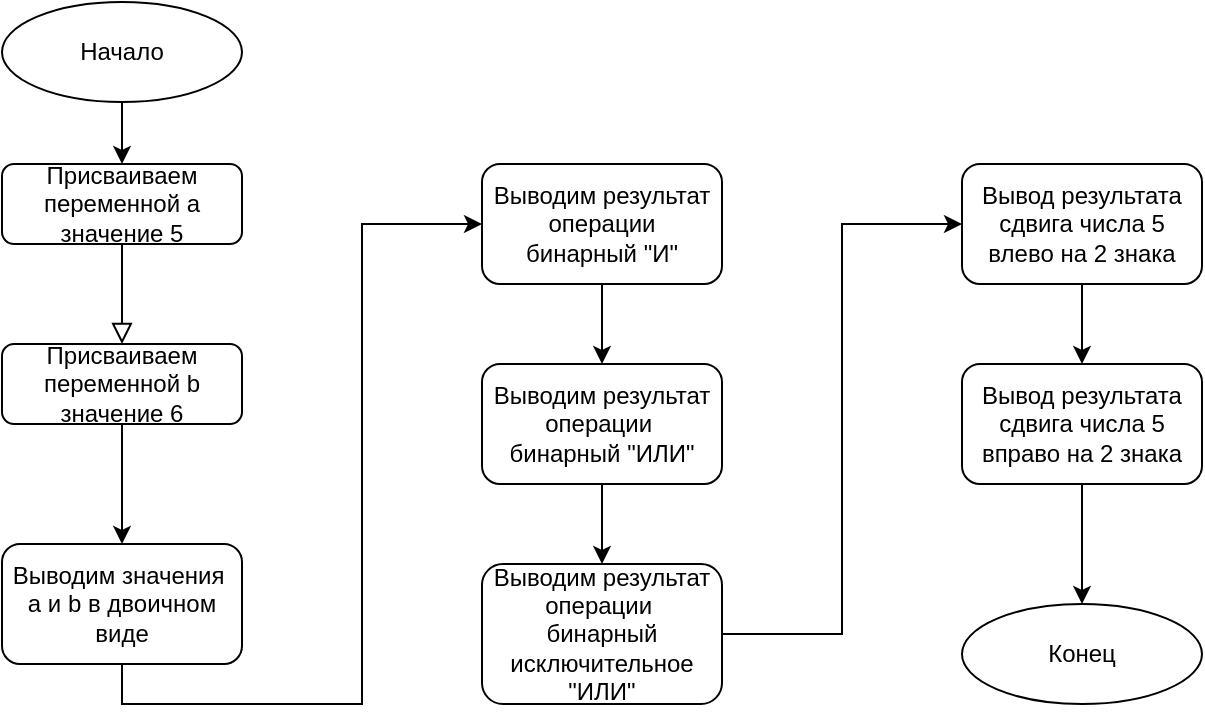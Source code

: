 <mxfile version="13.3.9" type="device" pages="4"><diagram id="C5RBs43oDa-KdzZeNtuy" name="les_1_task_1"><mxGraphModel dx="1224" dy="756" grid="1" gridSize="10" guides="1" tooltips="1" connect="1" arrows="1" fold="1" page="1" pageScale="1" pageWidth="827" pageHeight="1169" math="0" shadow="0"><root><mxCell id="WIyWlLk6GJQsqaUBKTNV-0"/><mxCell id="WIyWlLk6GJQsqaUBKTNV-1" parent="WIyWlLk6GJQsqaUBKTNV-0"/><mxCell id="WIyWlLk6GJQsqaUBKTNV-2" value="" style="rounded=0;html=1;jettySize=auto;orthogonalLoop=1;fontSize=11;endArrow=block;endFill=0;endSize=8;strokeWidth=1;shadow=0;labelBackgroundColor=none;edgeStyle=orthogonalEdgeStyle;" parent="WIyWlLk6GJQsqaUBKTNV-1" source="WIyWlLk6GJQsqaUBKTNV-3" edge="1"><mxGeometry relative="1" as="geometry"><mxPoint x="220" y="211" as="targetPoint"/></mxGeometry></mxCell><mxCell id="WIyWlLk6GJQsqaUBKTNV-3" value="Присваиваем переменной a значение 5" style="rounded=1;whiteSpace=wrap;html=1;fontSize=12;glass=0;strokeWidth=1;shadow=0;" parent="WIyWlLk6GJQsqaUBKTNV-1" vertex="1"><mxGeometry x="160" y="121" width="120" height="40" as="geometry"/></mxCell><mxCell id="WIyWlLk6GJQsqaUBKTNV-7" value="Присваиваем переменной b значение 6" style="rounded=1;whiteSpace=wrap;html=1;fontSize=12;glass=0;strokeWidth=1;shadow=0;" parent="WIyWlLk6GJQsqaUBKTNV-1" vertex="1"><mxGeometry x="160" y="211" width="120" height="40" as="geometry"/></mxCell><mxCell id="BWlU19CfNHqlVwJHydzv-1" value="" style="endArrow=classic;html=1;exitX=0.5;exitY=1;exitDx=0;exitDy=0;" edge="1" parent="WIyWlLk6GJQsqaUBKTNV-1" source="WIyWlLk6GJQsqaUBKTNV-7"><mxGeometry width="50" height="50" relative="1" as="geometry"><mxPoint x="390" y="451" as="sourcePoint"/><mxPoint x="220" y="311" as="targetPoint"/></mxGeometry></mxCell><mxCell id="BWlU19CfNHqlVwJHydzv-10" style="edgeStyle=orthogonalEdgeStyle;rounded=0;orthogonalLoop=1;jettySize=auto;html=1;exitX=0.5;exitY=1;exitDx=0;exitDy=0;entryX=0;entryY=0.5;entryDx=0;entryDy=0;entryPerimeter=0;" edge="1" parent="WIyWlLk6GJQsqaUBKTNV-1" source="BWlU19CfNHqlVwJHydzv-2" target="BWlU19CfNHqlVwJHydzv-3"><mxGeometry relative="1" as="geometry"><mxPoint x="340" y="141" as="targetPoint"/><Array as="points"><mxPoint x="220" y="391"/><mxPoint x="340" y="391"/><mxPoint x="340" y="151"/></Array></mxGeometry></mxCell><mxCell id="BWlU19CfNHqlVwJHydzv-2" value="Выводим значения&amp;nbsp; a и b в двоичном виде" style="rounded=1;whiteSpace=wrap;html=1;" vertex="1" parent="WIyWlLk6GJQsqaUBKTNV-1"><mxGeometry x="160" y="311" width="120" height="60" as="geometry"/></mxCell><mxCell id="BWlU19CfNHqlVwJHydzv-8" style="edgeStyle=orthogonalEdgeStyle;rounded=0;orthogonalLoop=1;jettySize=auto;html=1;exitX=0.5;exitY=1;exitDx=0;exitDy=0;entryX=0.5;entryY=0;entryDx=0;entryDy=0;" edge="1" parent="WIyWlLk6GJQsqaUBKTNV-1" source="BWlU19CfNHqlVwJHydzv-3" target="BWlU19CfNHqlVwJHydzv-4"><mxGeometry relative="1" as="geometry"/></mxCell><mxCell id="BWlU19CfNHqlVwJHydzv-3" value="Выводим результат операции &lt;br&gt;бинарный &quot;И&quot;" style="rounded=1;whiteSpace=wrap;html=1;" vertex="1" parent="WIyWlLk6GJQsqaUBKTNV-1"><mxGeometry x="400" y="121" width="120" height="60" as="geometry"/></mxCell><mxCell id="BWlU19CfNHqlVwJHydzv-9" style="edgeStyle=orthogonalEdgeStyle;rounded=0;orthogonalLoop=1;jettySize=auto;html=1;exitX=0.5;exitY=1;exitDx=0;exitDy=0;entryX=0.5;entryY=0;entryDx=0;entryDy=0;" edge="1" parent="WIyWlLk6GJQsqaUBKTNV-1" source="BWlU19CfNHqlVwJHydzv-4" target="BWlU19CfNHqlVwJHydzv-5"><mxGeometry relative="1" as="geometry"/></mxCell><mxCell id="BWlU19CfNHqlVwJHydzv-4" value="&lt;span&gt;Выводим результат операции&amp;nbsp;&lt;/span&gt;&lt;br&gt;&lt;span&gt;бинарный &quot;ИЛИ&quot;&lt;/span&gt;" style="rounded=1;whiteSpace=wrap;html=1;" vertex="1" parent="WIyWlLk6GJQsqaUBKTNV-1"><mxGeometry x="400" y="221" width="120" height="60" as="geometry"/></mxCell><mxCell id="BWlU19CfNHqlVwJHydzv-13" style="edgeStyle=orthogonalEdgeStyle;rounded=0;orthogonalLoop=1;jettySize=auto;html=1;entryX=0;entryY=0.5;entryDx=0;entryDy=0;" edge="1" parent="WIyWlLk6GJQsqaUBKTNV-1" source="BWlU19CfNHqlVwJHydzv-5" target="BWlU19CfNHqlVwJHydzv-11"><mxGeometry relative="1" as="geometry"/></mxCell><mxCell id="BWlU19CfNHqlVwJHydzv-5" value="&lt;span&gt;Выводим результат операции&amp;nbsp;&lt;/span&gt;&lt;br&gt;&lt;span&gt;бинарный исключительное &quot;ИЛИ&quot;&lt;/span&gt;" style="rounded=1;whiteSpace=wrap;html=1;" vertex="1" parent="WIyWlLk6GJQsqaUBKTNV-1"><mxGeometry x="400" y="321" width="120" height="70" as="geometry"/></mxCell><mxCell id="BWlU19CfNHqlVwJHydzv-14" style="edgeStyle=orthogonalEdgeStyle;rounded=0;orthogonalLoop=1;jettySize=auto;html=1;exitX=0.5;exitY=1;exitDx=0;exitDy=0;entryX=0.5;entryY=0;entryDx=0;entryDy=0;" edge="1" parent="WIyWlLk6GJQsqaUBKTNV-1" source="BWlU19CfNHqlVwJHydzv-11" target="BWlU19CfNHqlVwJHydzv-12"><mxGeometry relative="1" as="geometry"/></mxCell><mxCell id="BWlU19CfNHqlVwJHydzv-11" value="Вывод результата сдвига числа 5 влево на 2 знака" style="rounded=1;whiteSpace=wrap;html=1;" vertex="1" parent="WIyWlLk6GJQsqaUBKTNV-1"><mxGeometry x="640" y="121" width="120" height="60" as="geometry"/></mxCell><mxCell id="_uPNnv_H3X6zY2mk9ymD-3" style="edgeStyle=orthogonalEdgeStyle;rounded=0;orthogonalLoop=1;jettySize=auto;html=1;exitX=0.5;exitY=1;exitDx=0;exitDy=0;entryX=0.5;entryY=0;entryDx=0;entryDy=0;" edge="1" parent="WIyWlLk6GJQsqaUBKTNV-1" source="BWlU19CfNHqlVwJHydzv-12" target="_uPNnv_H3X6zY2mk9ymD-2"><mxGeometry relative="1" as="geometry"/></mxCell><mxCell id="BWlU19CfNHqlVwJHydzv-12" value="&lt;span&gt;Вывод результата сдвига числа 5 вправо на 2 знака&lt;/span&gt;" style="rounded=1;whiteSpace=wrap;html=1;" vertex="1" parent="WIyWlLk6GJQsqaUBKTNV-1"><mxGeometry x="640" y="221" width="120" height="60" as="geometry"/></mxCell><mxCell id="_uPNnv_H3X6zY2mk9ymD-1" style="edgeStyle=orthogonalEdgeStyle;rounded=0;orthogonalLoop=1;jettySize=auto;html=1;entryX=0.5;entryY=0;entryDx=0;entryDy=0;" edge="1" parent="WIyWlLk6GJQsqaUBKTNV-1" source="_uPNnv_H3X6zY2mk9ymD-0" target="WIyWlLk6GJQsqaUBKTNV-3"><mxGeometry relative="1" as="geometry"/></mxCell><mxCell id="_uPNnv_H3X6zY2mk9ymD-0" value="Начало" style="ellipse;whiteSpace=wrap;html=1;" vertex="1" parent="WIyWlLk6GJQsqaUBKTNV-1"><mxGeometry x="160" y="40" width="120" height="50" as="geometry"/></mxCell><mxCell id="_uPNnv_H3X6zY2mk9ymD-2" value="Конец" style="ellipse;whiteSpace=wrap;html=1;" vertex="1" parent="WIyWlLk6GJQsqaUBKTNV-1"><mxGeometry x="640" y="341" width="120" height="50" as="geometry"/></mxCell></root></mxGraphModel></diagram><diagram id="7rveNoVMouFriO9J-s_t" name="les_1_task_2"><mxGraphModel dx="1224" dy="756" grid="1" gridSize="10" guides="1" tooltips="1" connect="1" arrows="1" fold="1" page="1" pageScale="1" pageWidth="827" pageHeight="1169" math="0" shadow="0"><root><mxCell id="89UFdfuJLNzqZZX1pk9C-0"/><mxCell id="89UFdfuJLNzqZZX1pk9C-1" parent="89UFdfuJLNzqZZX1pk9C-0"/><mxCell id="89UFdfuJLNzqZZX1pk9C-6" style="edgeStyle=orthogonalEdgeStyle;rounded=0;orthogonalLoop=1;jettySize=auto;html=1;exitX=0.5;exitY=1;exitDx=0;exitDy=0;entryX=0.5;entryY=0;entryDx=0;entryDy=0;" edge="1" parent="89UFdfuJLNzqZZX1pk9C-1" source="89UFdfuJLNzqZZX1pk9C-2" target="89UFdfuJLNzqZZX1pk9C-3"><mxGeometry relative="1" as="geometry"/></mxCell><mxCell id="89UFdfuJLNzqZZX1pk9C-2" value="Вывод приглашения ввести год." style="rounded=1;whiteSpace=wrap;html=1;" vertex="1" parent="89UFdfuJLNzqZZX1pk9C-1"><mxGeometry x="202.5" y="120" width="120" height="60" as="geometry"/></mxCell><mxCell id="89UFdfuJLNzqZZX1pk9C-7" style="edgeStyle=orthogonalEdgeStyle;rounded=0;orthogonalLoop=1;jettySize=auto;html=1;exitX=0.5;exitY=1;exitDx=0;exitDy=0;entryX=0.5;entryY=0;entryDx=0;entryDy=0;" edge="1" parent="89UFdfuJLNzqZZX1pk9C-1" source="89UFdfuJLNzqZZX1pk9C-3" target="89UFdfuJLNzqZZX1pk9C-5"><mxGeometry relative="1" as="geometry"/></mxCell><mxCell id="89UFdfuJLNzqZZX1pk9C-3" value="Ввод года с клавиатуры." style="rounded=1;whiteSpace=wrap;html=1;" vertex="1" parent="89UFdfuJLNzqZZX1pk9C-1"><mxGeometry x="202.5" y="240" width="120" height="60" as="geometry"/></mxCell><mxCell id="89UFdfuJLNzqZZX1pk9C-12" style="edgeStyle=orthogonalEdgeStyle;rounded=0;orthogonalLoop=1;jettySize=auto;html=1;exitX=1;exitY=0.5;exitDx=0;exitDy=0;entryX=0;entryY=0.5;entryDx=0;entryDy=0;" edge="1" parent="89UFdfuJLNzqZZX1pk9C-1" source="89UFdfuJLNzqZZX1pk9C-5" target="89UFdfuJLNzqZZX1pk9C-8"><mxGeometry relative="1" as="geometry"/></mxCell><mxCell id="89UFdfuJLNzqZZX1pk9C-18" style="edgeStyle=orthogonalEdgeStyle;rounded=0;orthogonalLoop=1;jettySize=auto;html=1;exitX=0.5;exitY=1;exitDx=0;exitDy=0;entryX=0.5;entryY=0;entryDx=0;entryDy=0;" edge="1" parent="89UFdfuJLNzqZZX1pk9C-1" source="89UFdfuJLNzqZZX1pk9C-5" target="89UFdfuJLNzqZZX1pk9C-16"><mxGeometry relative="1" as="geometry"/></mxCell><mxCell id="89UFdfuJLNzqZZX1pk9C-5" value="&lt;br&gt;Проверка условий:&lt;br&gt;число (кратно 4 &lt;br&gt;и не кратно 100)&lt;br&gt;или&lt;br&gt;кратно 400" style="rhombus;whiteSpace=wrap;html=1;" vertex="1" parent="89UFdfuJLNzqZZX1pk9C-1"><mxGeometry x="165" y="350" width="195" height="160" as="geometry"/></mxCell><mxCell id="zxNW2bLWrSwzL7csbd6v-4" style="edgeStyle=orthogonalEdgeStyle;rounded=0;orthogonalLoop=1;jettySize=auto;html=1;exitX=0.5;exitY=1;exitDx=0;exitDy=0;entryX=0.5;entryY=0;entryDx=0;entryDy=0;" edge="1" parent="89UFdfuJLNzqZZX1pk9C-1" source="89UFdfuJLNzqZZX1pk9C-8" target="zxNW2bLWrSwzL7csbd6v-2"><mxGeometry relative="1" as="geometry"/></mxCell><mxCell id="89UFdfuJLNzqZZX1pk9C-8" value="Год високосный" style="rounded=1;whiteSpace=wrap;html=1;" vertex="1" parent="89UFdfuJLNzqZZX1pk9C-1"><mxGeometry x="430" y="400" width="120" height="60" as="geometry"/></mxCell><mxCell id="89UFdfuJLNzqZZX1pk9C-13" value="Да" style="text;html=1;strokeColor=none;fillColor=none;align=center;verticalAlign=middle;whiteSpace=wrap;rounded=0;" vertex="1" parent="89UFdfuJLNzqZZX1pk9C-1"><mxGeometry x="370" y="410" width="40" height="20" as="geometry"/></mxCell><mxCell id="zxNW2bLWrSwzL7csbd6v-3" style="edgeStyle=orthogonalEdgeStyle;rounded=0;orthogonalLoop=1;jettySize=auto;html=1;exitX=1;exitY=0.5;exitDx=0;exitDy=0;entryX=0;entryY=0.5;entryDx=0;entryDy=0;" edge="1" parent="89UFdfuJLNzqZZX1pk9C-1" source="89UFdfuJLNzqZZX1pk9C-16" target="zxNW2bLWrSwzL7csbd6v-2"><mxGeometry relative="1" as="geometry"/></mxCell><mxCell id="89UFdfuJLNzqZZX1pk9C-16" value="Год не високосный" style="rounded=1;whiteSpace=wrap;html=1;" vertex="1" parent="89UFdfuJLNzqZZX1pk9C-1"><mxGeometry x="202.5" y="590" width="120" height="60" as="geometry"/></mxCell><mxCell id="89UFdfuJLNzqZZX1pk9C-19" value="Нет" style="text;html=1;strokeColor=none;fillColor=none;align=center;verticalAlign=middle;whiteSpace=wrap;rounded=0;" vertex="1" parent="89UFdfuJLNzqZZX1pk9C-1"><mxGeometry x="271" y="531" width="40" height="20" as="geometry"/></mxCell><mxCell id="zxNW2bLWrSwzL7csbd6v-1" style="edgeStyle=orthogonalEdgeStyle;rounded=0;orthogonalLoop=1;jettySize=auto;html=1;exitX=0.5;exitY=1;exitDx=0;exitDy=0;entryX=0.5;entryY=0;entryDx=0;entryDy=0;" edge="1" parent="89UFdfuJLNzqZZX1pk9C-1" source="zxNW2bLWrSwzL7csbd6v-0" target="89UFdfuJLNzqZZX1pk9C-2"><mxGeometry relative="1" as="geometry"/></mxCell><mxCell id="zxNW2bLWrSwzL7csbd6v-0" value="Начало" style="ellipse;whiteSpace=wrap;html=1;" vertex="1" parent="89UFdfuJLNzqZZX1pk9C-1"><mxGeometry x="202" y="40" width="120" height="50" as="geometry"/></mxCell><mxCell id="zxNW2bLWrSwzL7csbd6v-2" value="Конец" style="ellipse;whiteSpace=wrap;html=1;" vertex="1" parent="89UFdfuJLNzqZZX1pk9C-1"><mxGeometry x="430" y="595" width="120" height="50" as="geometry"/></mxCell></root></mxGraphModel></diagram><diagram id="2ejT_Cua_90IormAUCT_" name="les_1_task_3"><mxGraphModel dx="1224" dy="756" grid="1" gridSize="10" guides="1" tooltips="1" connect="1" arrows="1" fold="1" page="1" pageScale="1" pageWidth="827" pageHeight="1169" math="0" shadow="0"><root><mxCell id="Fubr0ilRtAb6-YOHrpRH-0"/><mxCell id="Fubr0ilRtAb6-YOHrpRH-1" parent="Fubr0ilRtAb6-YOHrpRH-0"/><mxCell id="PZ_BJ-1PwdEp5Oevfukh-4" style="edgeStyle=orthogonalEdgeStyle;rounded=0;orthogonalLoop=1;jettySize=auto;html=1;exitX=0.5;exitY=1;exitDx=0;exitDy=0;entryX=0.5;entryY=0;entryDx=0;entryDy=0;" edge="1" parent="Fubr0ilRtAb6-YOHrpRH-1" source="PZ_BJ-1PwdEp5Oevfukh-0" target="PZ_BJ-1PwdEp5Oevfukh-1"><mxGeometry relative="1" as="geometry"/></mxCell><mxCell id="PZ_BJ-1PwdEp5Oevfukh-0" value="Начало" style="ellipse;whiteSpace=wrap;html=1;" vertex="1" parent="Fubr0ilRtAb6-YOHrpRH-1"><mxGeometry x="120" y="40" width="120" height="50" as="geometry"/></mxCell><mxCell id="PZ_BJ-1PwdEp5Oevfukh-5" style="edgeStyle=orthogonalEdgeStyle;rounded=0;orthogonalLoop=1;jettySize=auto;html=1;exitX=0.5;exitY=1;exitDx=0;exitDy=0;entryX=0.5;entryY=0;entryDx=0;entryDy=0;" edge="1" parent="Fubr0ilRtAb6-YOHrpRH-1" source="PZ_BJ-1PwdEp5Oevfukh-1" target="PZ_BJ-1PwdEp5Oevfukh-2"><mxGeometry relative="1" as="geometry"/></mxCell><mxCell id="PZ_BJ-1PwdEp5Oevfukh-1" value="Ввод координат&lt;br&gt;&amp;nbsp;X1 и Y1&lt;br&gt;первой точки" style="rounded=1;whiteSpace=wrap;html=1;" vertex="1" parent="Fubr0ilRtAb6-YOHrpRH-1"><mxGeometry x="120" y="140" width="120" height="60" as="geometry"/></mxCell><mxCell id="PZ_BJ-1PwdEp5Oevfukh-7" style="edgeStyle=orthogonalEdgeStyle;rounded=0;orthogonalLoop=1;jettySize=auto;html=1;exitX=1;exitY=0.5;exitDx=0;exitDy=0;entryX=0;entryY=0.5;entryDx=0;entryDy=0;" edge="1" parent="Fubr0ilRtAb6-YOHrpRH-1" source="PZ_BJ-1PwdEp5Oevfukh-2" target="PZ_BJ-1PwdEp5Oevfukh-3"><mxGeometry relative="1" as="geometry"/></mxCell><mxCell id="PZ_BJ-1PwdEp5Oevfukh-2" value="Ввод координат&lt;br&gt;&amp;nbsp;X2 и Y2&lt;br&gt;второй&amp;nbsp;точки" style="rounded=1;whiteSpace=wrap;html=1;" vertex="1" parent="Fubr0ilRtAb6-YOHrpRH-1"><mxGeometry x="120" y="240" width="120" height="60" as="geometry"/></mxCell><mxCell id="PZ_BJ-1PwdEp5Oevfukh-8" style="edgeStyle=orthogonalEdgeStyle;rounded=0;orthogonalLoop=1;jettySize=auto;html=1;exitX=0.5;exitY=1;exitDx=0;exitDy=0;" edge="1" parent="Fubr0ilRtAb6-YOHrpRH-1" source="PZ_BJ-1PwdEp5Oevfukh-3" target="PZ_BJ-1PwdEp5Oevfukh-6"><mxGeometry relative="1" as="geometry"/></mxCell><mxCell id="PZ_BJ-1PwdEp5Oevfukh-3" value="Расчёт коэфф.&lt;br&gt;K и С:&lt;br&gt;K = (Y1-Y2)/(X2-X1)&lt;br&gt;C = (X1*Y2 - X2*Y1) / (X2 - X1)" style="rounded=1;whiteSpace=wrap;html=1;" vertex="1" parent="Fubr0ilRtAb6-YOHrpRH-1"><mxGeometry x="360" y="80" width="180" height="80" as="geometry"/></mxCell><mxCell id="PZ_BJ-1PwdEp5Oevfukh-10" style="edgeStyle=orthogonalEdgeStyle;rounded=0;orthogonalLoop=1;jettySize=auto;html=1;exitX=0.5;exitY=1;exitDx=0;exitDy=0;entryX=0.5;entryY=0;entryDx=0;entryDy=0;" edge="1" parent="Fubr0ilRtAb6-YOHrpRH-1" source="PZ_BJ-1PwdEp5Oevfukh-6" target="PZ_BJ-1PwdEp5Oevfukh-9"><mxGeometry relative="1" as="geometry"/></mxCell><mxCell id="PZ_BJ-1PwdEp5Oevfukh-6" value="Вывод уравнения прямой:&lt;br&gt;Y = KX +C" style="rounded=1;whiteSpace=wrap;html=1;" vertex="1" parent="Fubr0ilRtAb6-YOHrpRH-1"><mxGeometry x="390" y="200" width="120" height="60" as="geometry"/></mxCell><mxCell id="PZ_BJ-1PwdEp5Oevfukh-9" value="Конец" style="ellipse;whiteSpace=wrap;html=1;" vertex="1" parent="Fubr0ilRtAb6-YOHrpRH-1"><mxGeometry x="390" y="310" width="120" height="50" as="geometry"/></mxCell></root></mxGraphModel></diagram><diagram id="Ndx-E9HcRW4UPkSmqvYu" name="les_1_task_4"><mxGraphModel dx="1224" dy="756" grid="1" gridSize="10" guides="1" tooltips="1" connect="1" arrows="1" fold="1" page="1" pageScale="1" pageWidth="827" pageHeight="1169" math="0" shadow="0"><root><mxCell id="5_U4JsduSD-2Sv1bunJd-0"/><mxCell id="5_U4JsduSD-2Sv1bunJd-1" parent="5_U4JsduSD-2Sv1bunJd-0"/><mxCell id="G_JG111ja37Vl-x3FtaK-6" style="edgeStyle=orthogonalEdgeStyle;rounded=0;orthogonalLoop=1;jettySize=auto;html=1;exitX=0.5;exitY=1;exitDx=0;exitDy=0;entryX=0.5;entryY=0;entryDx=0;entryDy=0;" edge="1" parent="5_U4JsduSD-2Sv1bunJd-1" source="G_JG111ja37Vl-x3FtaK-0" target="G_JG111ja37Vl-x3FtaK-1"><mxGeometry relative="1" as="geometry"/></mxCell><mxCell id="G_JG111ja37Vl-x3FtaK-0" value="Начало" style="ellipse;whiteSpace=wrap;html=1;" vertex="1" parent="5_U4JsduSD-2Sv1bunJd-1"><mxGeometry x="120" y="40" width="120" height="50" as="geometry"/></mxCell><mxCell id="G_JG111ja37Vl-x3FtaK-7" style="edgeStyle=orthogonalEdgeStyle;rounded=0;orthogonalLoop=1;jettySize=auto;html=1;exitX=0.5;exitY=1;exitDx=0;exitDy=0;entryX=0.5;entryY=0;entryDx=0;entryDy=0;" edge="1" parent="5_U4JsduSD-2Sv1bunJd-1" source="G_JG111ja37Vl-x3FtaK-1" target="G_JG111ja37Vl-x3FtaK-2"><mxGeometry relative="1" as="geometry"/></mxCell><mxCell id="G_JG111ja37Vl-x3FtaK-1" value="Вывод приглашения ввести длины сторон треугольника" style="rounded=1;whiteSpace=wrap;html=1;" vertex="1" parent="5_U4JsduSD-2Sv1bunJd-1"><mxGeometry x="120" y="120" width="120" height="60" as="geometry"/></mxCell><mxCell id="G_JG111ja37Vl-x3FtaK-8" style="edgeStyle=orthogonalEdgeStyle;rounded=0;orthogonalLoop=1;jettySize=auto;html=1;exitX=0.5;exitY=1;exitDx=0;exitDy=0;entryX=0.5;entryY=0;entryDx=0;entryDy=0;" edge="1" parent="5_U4JsduSD-2Sv1bunJd-1" source="G_JG111ja37Vl-x3FtaK-2" target="G_JG111ja37Vl-x3FtaK-3"><mxGeometry relative="1" as="geometry"/></mxCell><mxCell id="G_JG111ja37Vl-x3FtaK-2" value="Ввод длины&lt;br&gt;стороны А" style="rounded=1;whiteSpace=wrap;html=1;" vertex="1" parent="5_U4JsduSD-2Sv1bunJd-1"><mxGeometry x="120" y="220" width="120" height="60" as="geometry"/></mxCell><mxCell id="G_JG111ja37Vl-x3FtaK-9" style="edgeStyle=orthogonalEdgeStyle;rounded=0;orthogonalLoop=1;jettySize=auto;html=1;exitX=0.5;exitY=1;exitDx=0;exitDy=0;entryX=0.5;entryY=0;entryDx=0;entryDy=0;" edge="1" parent="5_U4JsduSD-2Sv1bunJd-1" source="G_JG111ja37Vl-x3FtaK-3" target="G_JG111ja37Vl-x3FtaK-4"><mxGeometry relative="1" as="geometry"/></mxCell><mxCell id="G_JG111ja37Vl-x3FtaK-3" value="Ввод длины&lt;br&gt;стороны B" style="rounded=1;whiteSpace=wrap;html=1;" vertex="1" parent="5_U4JsduSD-2Sv1bunJd-1"><mxGeometry x="120" y="320" width="120" height="60" as="geometry"/></mxCell><mxCell id="G_JG111ja37Vl-x3FtaK-15" style="edgeStyle=orthogonalEdgeStyle;rounded=0;orthogonalLoop=1;jettySize=auto;html=1;exitX=0.5;exitY=1;exitDx=0;exitDy=0;entryX=0.5;entryY=0;entryDx=0;entryDy=0;" edge="1" parent="5_U4JsduSD-2Sv1bunJd-1" source="G_JG111ja37Vl-x3FtaK-4" target="G_JG111ja37Vl-x3FtaK-10"><mxGeometry relative="1" as="geometry"/></mxCell><mxCell id="G_JG111ja37Vl-x3FtaK-4" value="Ввод длины&lt;br&gt;стороны C" style="rounded=1;whiteSpace=wrap;html=1;" vertex="1" parent="5_U4JsduSD-2Sv1bunJd-1"><mxGeometry x="120" y="420" width="120" height="60" as="geometry"/></mxCell><mxCell id="G_JG111ja37Vl-x3FtaK-16" style="edgeStyle=orthogonalEdgeStyle;rounded=0;orthogonalLoop=1;jettySize=auto;html=1;exitX=1;exitY=0.5;exitDx=0;exitDy=0;entryX=0;entryY=0.5;entryDx=0;entryDy=0;" edge="1" parent="5_U4JsduSD-2Sv1bunJd-1" source="G_JG111ja37Vl-x3FtaK-10" target="G_JG111ja37Vl-x3FtaK-12"><mxGeometry relative="1" as="geometry"/></mxCell><mxCell id="G_JG111ja37Vl-x3FtaK-23" style="edgeStyle=orthogonalEdgeStyle;rounded=0;orthogonalLoop=1;jettySize=auto;html=1;exitX=0.5;exitY=1;exitDx=0;exitDy=0;entryX=0.5;entryY=0;entryDx=0;entryDy=0;" edge="1" parent="5_U4JsduSD-2Sv1bunJd-1" source="G_JG111ja37Vl-x3FtaK-10" target="G_JG111ja37Vl-x3FtaK-20"><mxGeometry relative="1" as="geometry"/></mxCell><mxCell id="G_JG111ja37Vl-x3FtaK-10" value="Проверка &lt;br&gt;на возможность существования" style="rhombus;whiteSpace=wrap;html=1;" vertex="1" parent="5_U4JsduSD-2Sv1bunJd-1"><mxGeometry x="100" y="520" width="160" height="110" as="geometry"/></mxCell><mxCell id="G_JG111ja37Vl-x3FtaK-17" style="edgeStyle=orthogonalEdgeStyle;rounded=0;orthogonalLoop=1;jettySize=auto;html=1;exitX=1;exitY=0.5;exitDx=0;exitDy=0;entryX=0;entryY=0.5;entryDx=0;entryDy=0;" edge="1" parent="5_U4JsduSD-2Sv1bunJd-1" source="G_JG111ja37Vl-x3FtaK-12" target="G_JG111ja37Vl-x3FtaK-13"><mxGeometry relative="1" as="geometry"/></mxCell><mxCell id="G_JG111ja37Vl-x3FtaK-37" style="edgeStyle=orthogonalEdgeStyle;rounded=0;orthogonalLoop=1;jettySize=auto;html=1;exitX=0.5;exitY=1;exitDx=0;exitDy=0;entryX=0.5;entryY=0;entryDx=0;entryDy=0;" edge="1" parent="5_U4JsduSD-2Sv1bunJd-1" source="G_JG111ja37Vl-x3FtaK-12" target="G_JG111ja37Vl-x3FtaK-19"><mxGeometry relative="1" as="geometry"/></mxCell><mxCell id="G_JG111ja37Vl-x3FtaK-12" value="Равносторонний?" style="rhombus;whiteSpace=wrap;html=1;" vertex="1" parent="5_U4JsduSD-2Sv1bunJd-1"><mxGeometry x="340" y="520" width="160" height="110" as="geometry"/></mxCell><mxCell id="G_JG111ja37Vl-x3FtaK-31" style="edgeStyle=orthogonalEdgeStyle;rounded=0;orthogonalLoop=1;jettySize=auto;html=1;exitX=1;exitY=0.5;exitDx=0;exitDy=0;entryX=0.683;entryY=0.017;entryDx=0;entryDy=0;entryPerimeter=0;" edge="1" parent="5_U4JsduSD-2Sv1bunJd-1" source="G_JG111ja37Vl-x3FtaK-13" target="G_JG111ja37Vl-x3FtaK-14"><mxGeometry relative="1" as="geometry"/></mxCell><mxCell id="G_JG111ja37Vl-x3FtaK-35" style="edgeStyle=orthogonalEdgeStyle;rounded=0;orthogonalLoop=1;jettySize=auto;html=1;exitX=0.5;exitY=1;exitDx=0;exitDy=0;entryX=0.5;entryY=0;entryDx=0;entryDy=0;" edge="1" parent="5_U4JsduSD-2Sv1bunJd-1" source="G_JG111ja37Vl-x3FtaK-13" target="G_JG111ja37Vl-x3FtaK-18"><mxGeometry relative="1" as="geometry"/></mxCell><mxCell id="G_JG111ja37Vl-x3FtaK-13" value="Равнобедренный?" style="rhombus;whiteSpace=wrap;html=1;" vertex="1" parent="5_U4JsduSD-2Sv1bunJd-1"><mxGeometry x="580" y="520" width="160" height="110" as="geometry"/></mxCell><mxCell id="G_JG111ja37Vl-x3FtaK-42" style="edgeStyle=orthogonalEdgeStyle;rounded=0;orthogonalLoop=1;jettySize=auto;html=1;exitX=0.5;exitY=1;exitDx=0;exitDy=0;entryX=1;entryY=0.5;entryDx=0;entryDy=0;" edge="1" parent="5_U4JsduSD-2Sv1bunJd-1" source="G_JG111ja37Vl-x3FtaK-14" target="G_JG111ja37Vl-x3FtaK-21"><mxGeometry relative="1" as="geometry"/></mxCell><mxCell id="G_JG111ja37Vl-x3FtaK-14" value="Треугольник&lt;br&gt;разносторонний" style="rounded=1;whiteSpace=wrap;html=1;" vertex="1" parent="5_U4JsduSD-2Sv1bunJd-1"><mxGeometry x="680" y="680" width="120" height="60" as="geometry"/></mxCell><mxCell id="G_JG111ja37Vl-x3FtaK-41" style="edgeStyle=orthogonalEdgeStyle;rounded=0;orthogonalLoop=1;jettySize=auto;html=1;exitX=0.5;exitY=1;exitDx=0;exitDy=0;" edge="1" parent="5_U4JsduSD-2Sv1bunJd-1" source="G_JG111ja37Vl-x3FtaK-18" target="G_JG111ja37Vl-x3FtaK-21"><mxGeometry relative="1" as="geometry"/></mxCell><mxCell id="G_JG111ja37Vl-x3FtaK-18" value="Треугольник&lt;br&gt;равнобедрнный" style="rounded=1;whiteSpace=wrap;html=1;" vertex="1" parent="5_U4JsduSD-2Sv1bunJd-1"><mxGeometry x="530" y="680" width="120" height="60" as="geometry"/></mxCell><mxCell id="G_JG111ja37Vl-x3FtaK-40" style="edgeStyle=orthogonalEdgeStyle;rounded=0;orthogonalLoop=1;jettySize=auto;html=1;exitX=0.5;exitY=1;exitDx=0;exitDy=0;entryX=0.5;entryY=0;entryDx=0;entryDy=0;" edge="1" parent="5_U4JsduSD-2Sv1bunJd-1" source="G_JG111ja37Vl-x3FtaK-19" target="G_JG111ja37Vl-x3FtaK-21"><mxGeometry relative="1" as="geometry"/></mxCell><mxCell id="G_JG111ja37Vl-x3FtaK-19" value="Треугольник&lt;br&gt;равносторонний" style="rounded=1;whiteSpace=wrap;html=1;" vertex="1" parent="5_U4JsduSD-2Sv1bunJd-1"><mxGeometry x="360" y="680" width="120" height="60" as="geometry"/></mxCell><mxCell id="G_JG111ja37Vl-x3FtaK-39" style="edgeStyle=orthogonalEdgeStyle;rounded=0;orthogonalLoop=1;jettySize=auto;html=1;exitX=0.5;exitY=1;exitDx=0;exitDy=0;entryX=0;entryY=0.5;entryDx=0;entryDy=0;" edge="1" parent="5_U4JsduSD-2Sv1bunJd-1" source="G_JG111ja37Vl-x3FtaK-20" target="G_JG111ja37Vl-x3FtaK-21"><mxGeometry relative="1" as="geometry"/></mxCell><mxCell id="G_JG111ja37Vl-x3FtaK-20" value="Треугольник&lt;br&gt;не может&lt;br&gt;существовать" style="rounded=1;whiteSpace=wrap;html=1;" vertex="1" parent="5_U4JsduSD-2Sv1bunJd-1"><mxGeometry x="120" y="680" width="120" height="60" as="geometry"/></mxCell><mxCell id="G_JG111ja37Vl-x3FtaK-21" value="Конец" style="ellipse;whiteSpace=wrap;html=1;" vertex="1" parent="5_U4JsduSD-2Sv1bunJd-1"><mxGeometry x="360" y="810" width="120" height="50" as="geometry"/></mxCell><mxCell id="G_JG111ja37Vl-x3FtaK-22" value="Сушествует" style="text;html=1;strokeColor=none;fillColor=none;align=center;verticalAlign=middle;whiteSpace=wrap;rounded=0;" vertex="1" parent="5_U4JsduSD-2Sv1bunJd-1"><mxGeometry x="280" y="550" width="40" height="20" as="geometry"/></mxCell><mxCell id="G_JG111ja37Vl-x3FtaK-24" value="Не существует" style="text;html=1;strokeColor=none;fillColor=none;align=center;verticalAlign=middle;whiteSpace=wrap;rounded=0;" vertex="1" parent="5_U4JsduSD-2Sv1bunJd-1"><mxGeometry x="195" y="640" width="40" height="20" as="geometry"/></mxCell><mxCell id="G_JG111ja37Vl-x3FtaK-28" value="Нет" style="text;html=1;strokeColor=none;fillColor=none;align=center;verticalAlign=middle;whiteSpace=wrap;rounded=0;" vertex="1" parent="5_U4JsduSD-2Sv1bunJd-1"><mxGeometry x="510" y="550" width="40" height="20" as="geometry"/></mxCell><mxCell id="G_JG111ja37Vl-x3FtaK-32" value="Нет" style="text;html=1;strokeColor=none;fillColor=none;align=center;verticalAlign=middle;whiteSpace=wrap;rounded=0;" vertex="1" parent="5_U4JsduSD-2Sv1bunJd-1"><mxGeometry x="760" y="610" width="40" height="20" as="geometry"/></mxCell><mxCell id="G_JG111ja37Vl-x3FtaK-36" value="Да" style="text;html=1;strokeColor=none;fillColor=none;align=center;verticalAlign=middle;whiteSpace=wrap;rounded=0;" vertex="1" parent="5_U4JsduSD-2Sv1bunJd-1"><mxGeometry x="590" y="630" width="40" height="20" as="geometry"/></mxCell><mxCell id="G_JG111ja37Vl-x3FtaK-38" value="Да" style="text;html=1;strokeColor=none;fillColor=none;align=center;verticalAlign=middle;whiteSpace=wrap;rounded=0;" vertex="1" parent="5_U4JsduSD-2Sv1bunJd-1"><mxGeometry x="414" y="640" width="40" height="20" as="geometry"/></mxCell></root></mxGraphModel></diagram></mxfile>